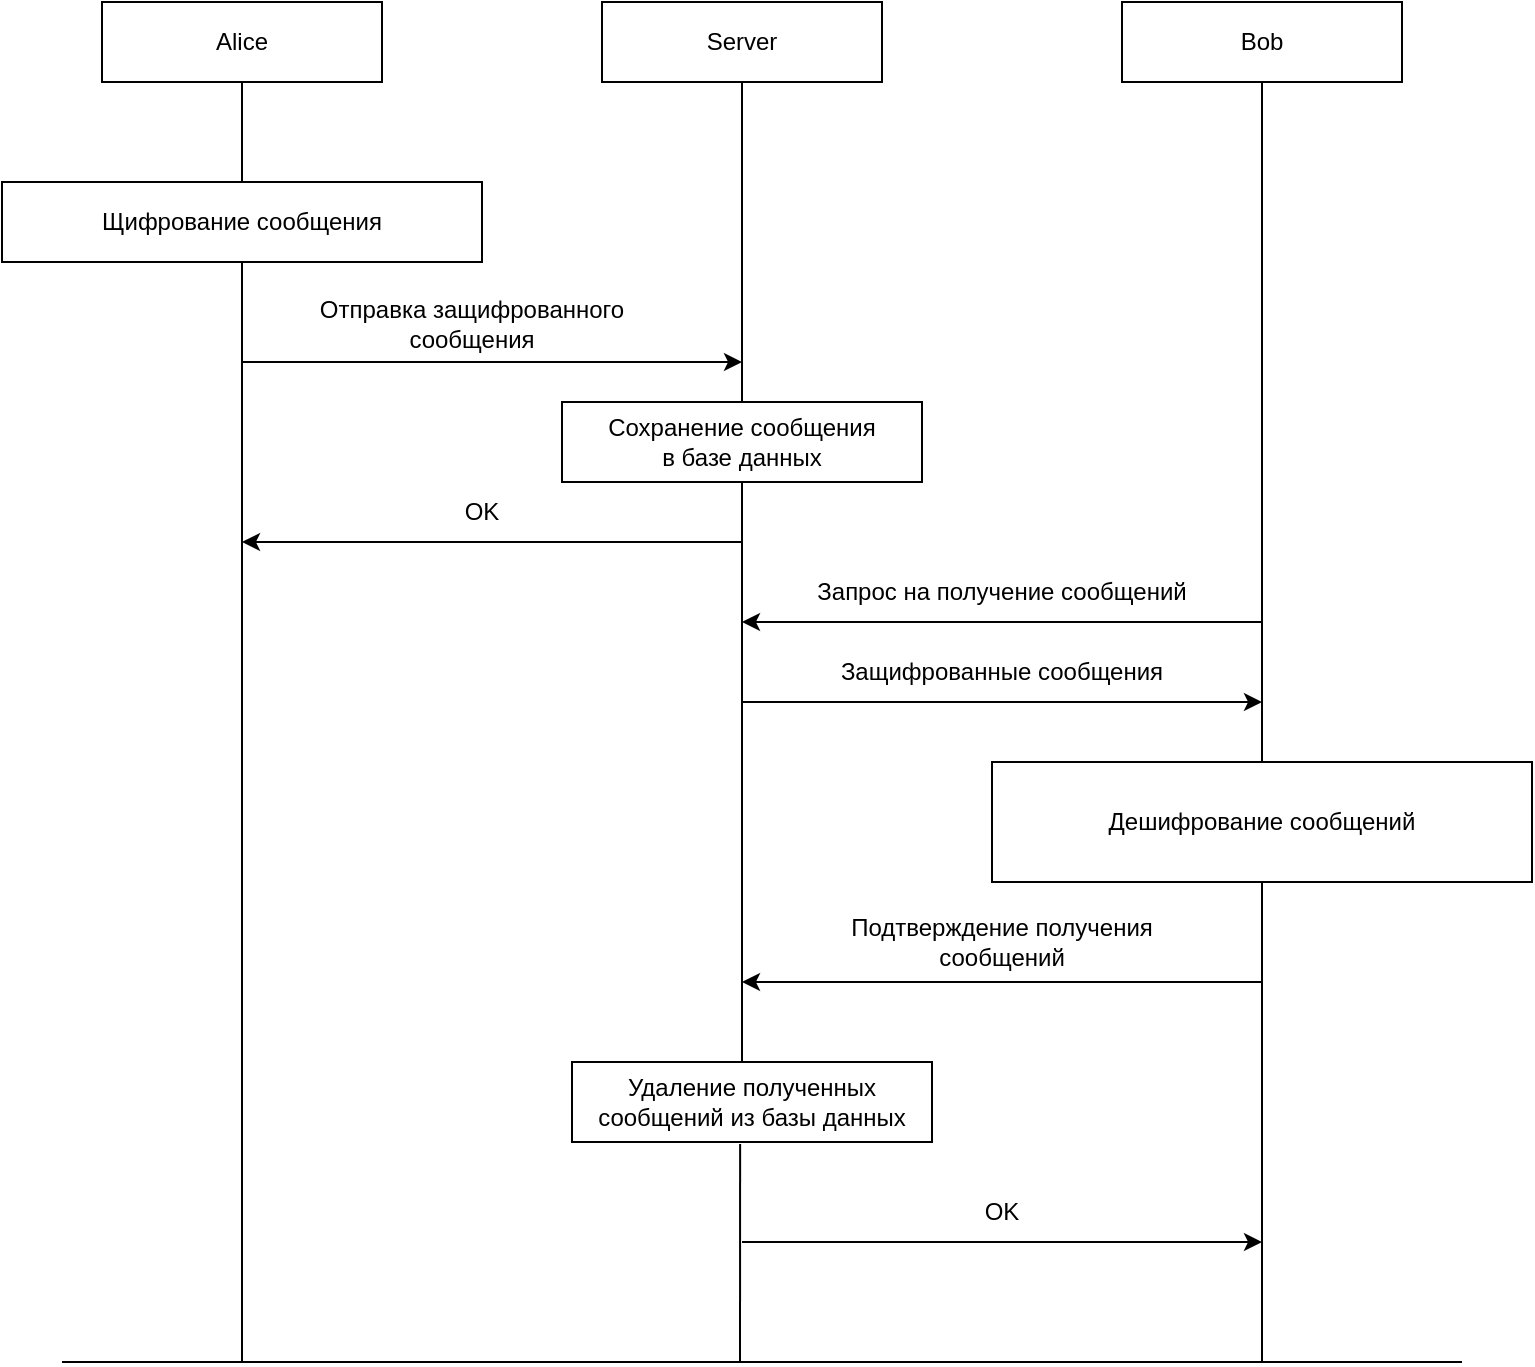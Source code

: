 <mxfile version="19.0.3" type="device"><diagram id="lGKYwslwG2rBTDUzpcf-" name="Page-1"><mxGraphModel dx="868" dy="553" grid="1" gridSize="10" guides="1" tooltips="1" connect="1" arrows="1" fold="1" page="1" pageScale="1" pageWidth="850" pageHeight="1100" math="0" shadow="0"><root><mxCell id="0"/><mxCell id="1" parent="0"/><mxCell id="tnyMjzWtfoi3yRqm1Aqx-1" value="Alice" style="rounded=0;whiteSpace=wrap;html=1;" parent="1" vertex="1"><mxGeometry x="100" y="70" width="140" height="40" as="geometry"/></mxCell><mxCell id="tnyMjzWtfoi3yRqm1Aqx-2" value="Server" style="rounded=0;whiteSpace=wrap;html=1;" parent="1" vertex="1"><mxGeometry x="350" y="70" width="140" height="40" as="geometry"/></mxCell><mxCell id="tnyMjzWtfoi3yRqm1Aqx-3" value="Bob" style="rounded=0;whiteSpace=wrap;html=1;" parent="1" vertex="1"><mxGeometry x="610" y="70" width="140" height="40" as="geometry"/></mxCell><mxCell id="tnyMjzWtfoi3yRqm1Aqx-5" value="Щифрование сообщения" style="rounded=0;whiteSpace=wrap;html=1;" parent="1" vertex="1"><mxGeometry x="50" y="160" width="240" height="40" as="geometry"/></mxCell><mxCell id="tnyMjzWtfoi3yRqm1Aqx-7" value="" style="endArrow=none;html=1;rounded=0;exitX=0.5;exitY=1;exitDx=0;exitDy=0;entryX=0.5;entryY=0;entryDx=0;entryDy=0;" parent="1" source="tnyMjzWtfoi3yRqm1Aqx-1" target="tnyMjzWtfoi3yRqm1Aqx-5" edge="1"><mxGeometry width="50" height="50" relative="1" as="geometry"><mxPoint x="340" y="250" as="sourcePoint"/><mxPoint x="390" y="200" as="targetPoint"/></mxGeometry></mxCell><mxCell id="tnyMjzWtfoi3yRqm1Aqx-8" value="" style="endArrow=none;html=1;rounded=0;exitX=0.5;exitY=1;exitDx=0;exitDy=0;" parent="1" source="tnyMjzWtfoi3yRqm1Aqx-5" edge="1"><mxGeometry width="50" height="50" relative="1" as="geometry"><mxPoint x="340" y="290" as="sourcePoint"/><mxPoint x="170" y="750" as="targetPoint"/></mxGeometry></mxCell><mxCell id="tnyMjzWtfoi3yRqm1Aqx-9" value="Сохранение сообщения &lt;br&gt;в базе данных" style="rounded=0;whiteSpace=wrap;html=1;" parent="1" vertex="1"><mxGeometry x="330" y="270" width="180" height="40" as="geometry"/></mxCell><mxCell id="tnyMjzWtfoi3yRqm1Aqx-10" value="" style="endArrow=none;html=1;rounded=0;entryX=0.5;entryY=1;entryDx=0;entryDy=0;exitX=0.5;exitY=0;exitDx=0;exitDy=0;" parent="1" source="tnyMjzWtfoi3yRqm1Aqx-9" target="tnyMjzWtfoi3yRqm1Aqx-2" edge="1"><mxGeometry width="50" height="50" relative="1" as="geometry"><mxPoint x="340" y="290" as="sourcePoint"/><mxPoint x="390" y="240" as="targetPoint"/></mxGeometry></mxCell><mxCell id="tnyMjzWtfoi3yRqm1Aqx-11" value="" style="endArrow=classic;html=1;rounded=0;" parent="1" edge="1"><mxGeometry width="50" height="50" relative="1" as="geometry"><mxPoint x="170" y="250" as="sourcePoint"/><mxPoint x="420" y="250" as="targetPoint"/></mxGeometry></mxCell><mxCell id="tnyMjzWtfoi3yRqm1Aqx-13" value="Отправка защифрованного сообщения" style="text;html=1;strokeColor=none;fillColor=none;align=center;verticalAlign=middle;whiteSpace=wrap;rounded=0;" parent="1" vertex="1"><mxGeometry x="185" y="216" width="200" height="30" as="geometry"/></mxCell><mxCell id="tnyMjzWtfoi3yRqm1Aqx-15" value="" style="endArrow=none;html=1;rounded=0;entryX=0.5;entryY=1;entryDx=0;entryDy=0;" parent="1" target="tnyMjzWtfoi3yRqm1Aqx-9" edge="1"><mxGeometry width="50" height="50" relative="1" as="geometry"><mxPoint x="420" y="600" as="sourcePoint"/><mxPoint x="480" y="460" as="targetPoint"/></mxGeometry></mxCell><mxCell id="tnyMjzWtfoi3yRqm1Aqx-16" value="" style="endArrow=classic;html=1;rounded=0;" parent="1" edge="1"><mxGeometry width="50" height="50" relative="1" as="geometry"><mxPoint x="420" y="340" as="sourcePoint"/><mxPoint x="170" y="340" as="targetPoint"/></mxGeometry></mxCell><mxCell id="tnyMjzWtfoi3yRqm1Aqx-18" value="OK" style="text;html=1;strokeColor=none;fillColor=none;align=center;verticalAlign=middle;whiteSpace=wrap;rounded=0;" parent="1" vertex="1"><mxGeometry x="260" y="310" width="60" height="30" as="geometry"/></mxCell><mxCell id="tnyMjzWtfoi3yRqm1Aqx-19" value="" style="endArrow=none;html=1;rounded=0;entryX=0.5;entryY=1;entryDx=0;entryDy=0;" parent="1" target="tnyMjzWtfoi3yRqm1Aqx-3" edge="1"><mxGeometry width="50" height="50" relative="1" as="geometry"><mxPoint x="680" y="450" as="sourcePoint"/><mxPoint x="480" y="200" as="targetPoint"/></mxGeometry></mxCell><mxCell id="tnyMjzWtfoi3yRqm1Aqx-21" value="" style="endArrow=classic;html=1;rounded=0;" parent="1" edge="1"><mxGeometry width="50" height="50" relative="1" as="geometry"><mxPoint x="680" y="380" as="sourcePoint"/><mxPoint x="420" y="380" as="targetPoint"/></mxGeometry></mxCell><mxCell id="tnyMjzWtfoi3yRqm1Aqx-22" value="Запрос на получение сообщений" style="text;html=1;strokeColor=none;fillColor=none;align=center;verticalAlign=middle;whiteSpace=wrap;rounded=0;" parent="1" vertex="1"><mxGeometry x="440" y="350" width="220" height="30" as="geometry"/></mxCell><mxCell id="tnyMjzWtfoi3yRqm1Aqx-23" value="" style="endArrow=classic;html=1;rounded=0;" parent="1" edge="1"><mxGeometry width="50" height="50" relative="1" as="geometry"><mxPoint x="420" y="420" as="sourcePoint"/><mxPoint x="680" y="420" as="targetPoint"/></mxGeometry></mxCell><mxCell id="tnyMjzWtfoi3yRqm1Aqx-24" value="Защифрованные сообщения" style="text;html=1;strokeColor=none;fillColor=none;align=center;verticalAlign=middle;whiteSpace=wrap;rounded=0;" parent="1" vertex="1"><mxGeometry x="430" y="390" width="240" height="30" as="geometry"/></mxCell><mxCell id="tnyMjzWtfoi3yRqm1Aqx-25" value="&lt;span style=&quot;&quot;&gt;Дешифрование сообщений&lt;br&gt;&lt;/span&gt;" style="rounded=0;whiteSpace=wrap;html=1;" parent="1" vertex="1"><mxGeometry x="545" y="450" width="270" height="60" as="geometry"/></mxCell><mxCell id="tnyMjzWtfoi3yRqm1Aqx-27" value="" style="endArrow=none;html=1;rounded=0;entryX=0.5;entryY=1;entryDx=0;entryDy=0;" parent="1" target="tnyMjzWtfoi3yRqm1Aqx-25" edge="1"><mxGeometry width="50" height="50" relative="1" as="geometry"><mxPoint x="680" y="750" as="sourcePoint"/><mxPoint x="490" y="630" as="targetPoint"/></mxGeometry></mxCell><mxCell id="tnyMjzWtfoi3yRqm1Aqx-28" value="" style="endArrow=classic;html=1;rounded=0;" parent="1" edge="1"><mxGeometry width="50" height="50" relative="1" as="geometry"><mxPoint x="680" y="560" as="sourcePoint"/><mxPoint x="420" y="560" as="targetPoint"/></mxGeometry></mxCell><mxCell id="tnyMjzWtfoi3yRqm1Aqx-29" value="Подтверждение получения сообщений" style="text;html=1;strokeColor=none;fillColor=none;align=center;verticalAlign=middle;whiteSpace=wrap;rounded=0;" parent="1" vertex="1"><mxGeometry x="450" y="525" width="200" height="30" as="geometry"/></mxCell><mxCell id="tnyMjzWtfoi3yRqm1Aqx-30" value="" style="endArrow=classic;html=1;rounded=0;" parent="1" edge="1"><mxGeometry width="50" height="50" relative="1" as="geometry"><mxPoint x="420" y="690" as="sourcePoint"/><mxPoint x="680" y="690" as="targetPoint"/></mxGeometry></mxCell><mxCell id="tnyMjzWtfoi3yRqm1Aqx-31" value="OK" style="text;html=1;strokeColor=none;fillColor=none;align=center;verticalAlign=middle;whiteSpace=wrap;rounded=0;" parent="1" vertex="1"><mxGeometry x="520" y="660" width="60" height="30" as="geometry"/></mxCell><mxCell id="tnyMjzWtfoi3yRqm1Aqx-39" value="" style="endArrow=none;html=1;rounded=0;" parent="1" edge="1"><mxGeometry width="50" height="50" relative="1" as="geometry"><mxPoint x="80" y="750" as="sourcePoint"/><mxPoint x="780" y="750" as="targetPoint"/></mxGeometry></mxCell><mxCell id="tcyCo3tBI5PCsSGdzx2q-2" value="Удаление полученных сообщений из базы данных" style="rounded=0;whiteSpace=wrap;html=1;" vertex="1" parent="1"><mxGeometry x="335" y="600" width="180" height="40" as="geometry"/></mxCell><mxCell id="tcyCo3tBI5PCsSGdzx2q-3" value="" style="endArrow=none;html=1;rounded=0;entryX=0.467;entryY=1.025;entryDx=0;entryDy=0;entryPerimeter=0;" edge="1" parent="1" target="tcyCo3tBI5PCsSGdzx2q-2"><mxGeometry width="50" height="50" relative="1" as="geometry"><mxPoint x="419" y="750" as="sourcePoint"/><mxPoint x="450" y="720" as="targetPoint"/></mxGeometry></mxCell></root></mxGraphModel></diagram></mxfile>